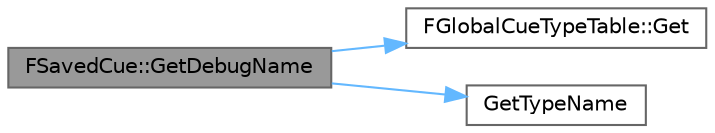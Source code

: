 digraph "FSavedCue::GetDebugName"
{
 // INTERACTIVE_SVG=YES
 // LATEX_PDF_SIZE
  bgcolor="transparent";
  edge [fontname=Helvetica,fontsize=10,labelfontname=Helvetica,labelfontsize=10];
  node [fontname=Helvetica,fontsize=10,shape=box,height=0.2,width=0.4];
  rankdir="LR";
  Node1 [id="Node000001",label="FSavedCue::GetDebugName",height=0.2,width=0.4,color="gray40", fillcolor="grey60", style="filled", fontcolor="black",tooltip=" "];
  Node1 -> Node2 [id="edge1_Node000001_Node000002",color="steelblue1",style="solid",tooltip=" "];
  Node2 [id="Node000002",label="FGlobalCueTypeTable::Get",height=0.2,width=0.4,color="grey40", fillcolor="white", style="filled",URL="$df/d90/classFGlobalCueTypeTable.html#a086aea2552c1754598b9f739c2761ae7",tooltip=" "];
  Node1 -> Node3 [id="edge2_Node000001_Node000003",color="steelblue1",style="solid",tooltip=" "];
  Node3 [id="Node000003",label="GetTypeName",height=0.2,width=0.4,color="grey40", fillcolor="white", style="filled",URL="$d4/d55/Casts_8h.html#aa2d5a86c9c6bef2ec5044c646fa4082c",tooltip=" "];
}
